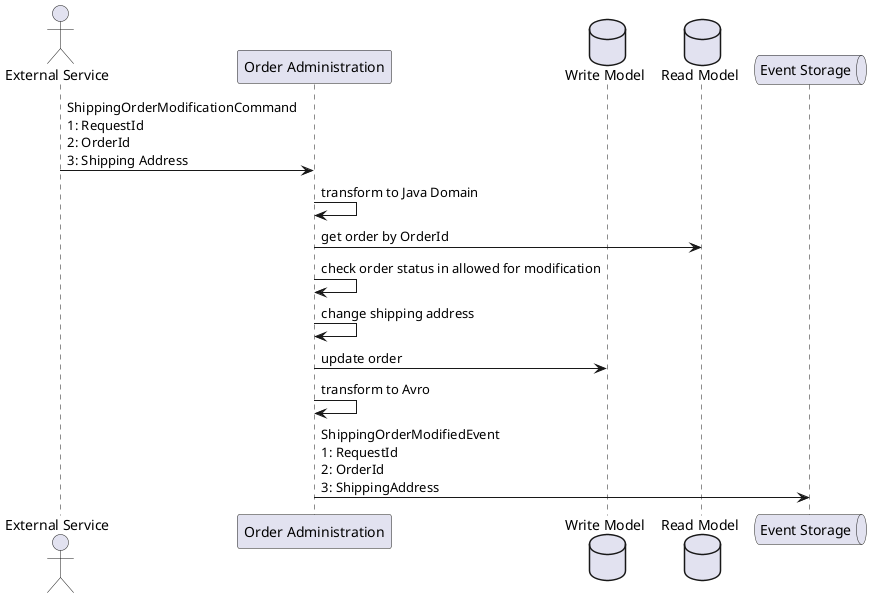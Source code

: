 @startuml
'https://plantuml.com/sequence-diagram

actor "External Service" as ES
participant "Order Administration" as OA
database "Write Model" as WM
database "Read Model" as RM
queue "Event Storage" as ESG

ES -> OA: ShippingOrderModificationCommand\n1: RequestId\n2: OrderId\n3: Shipping Address
OA -> OA: transform to Java Domain
OA -> RM: get order by OrderId
OA -> OA: check order status in allowed for modification
OA -> OA: change shipping address
OA -> WM: update order
OA -> OA: transform to Avro
OA -> ESG: ShippingOrderModifiedEvent\n1: RequestId\n2: OrderId\n3: ShippingAddress

@enduml